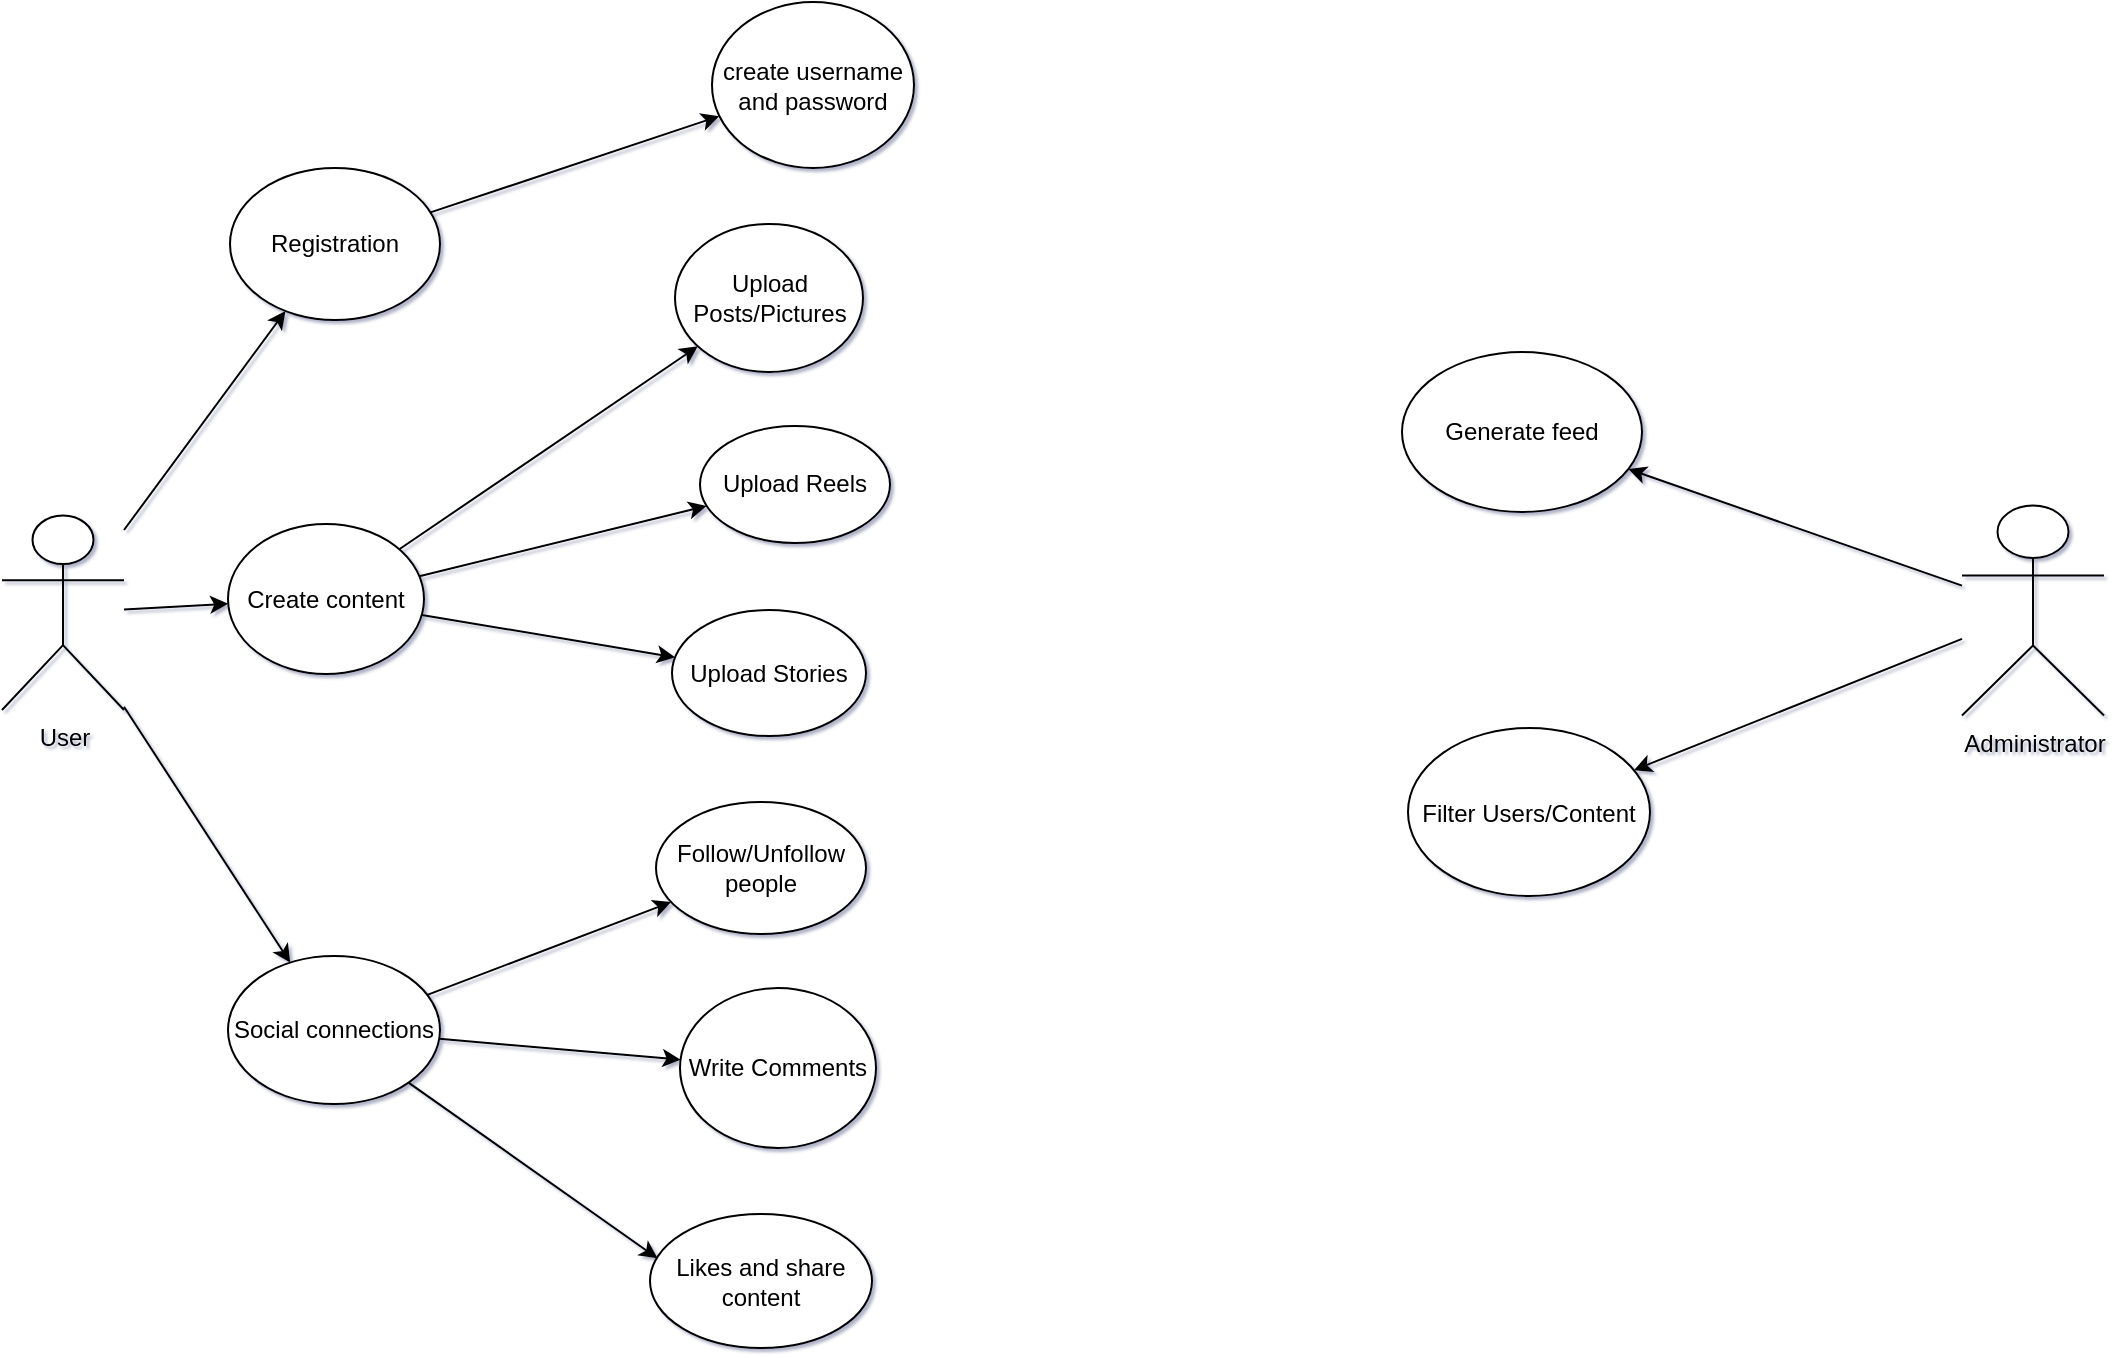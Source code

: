 <mxfile version="24.6.2" type="github">
  <diagram name="Page-1" id="YhcbfU36fzcSPiZ7HOi3">
    <mxGraphModel dx="1615" dy="1005" grid="1" gridSize="10" guides="1" tooltips="1" connect="1" arrows="1" fold="1" page="1" pageScale="1" pageWidth="1100" pageHeight="1700" math="0" shadow="1">
      <root>
        <mxCell id="0" />
        <mxCell id="1" parent="0" />
        <mxCell id="dHLcQP-WhuqxcJNnaXC4-1" value="User" style="shape=umlActor;verticalLabelPosition=bottom;verticalAlign=top;html=1;outlineConnect=0;labelBackgroundColor=none;" parent="1" vertex="1">
          <mxGeometry x="25" y="286.75" width="61" height="97.25" as="geometry" />
        </mxCell>
        <mxCell id="dHLcQP-WhuqxcJNnaXC4-3" value="Administrator" style="shape=umlActor;verticalLabelPosition=bottom;verticalAlign=top;html=1;outlineConnect=0;labelBackgroundColor=none;" parent="1" vertex="1">
          <mxGeometry x="1005" y="281.75" width="71" height="105" as="geometry" />
        </mxCell>
        <mxCell id="dHLcQP-WhuqxcJNnaXC4-5" value="Registration" style="ellipse;whiteSpace=wrap;html=1;labelBackgroundColor=none;" parent="1" vertex="1">
          <mxGeometry x="139" y="113" width="105" height="76" as="geometry" />
        </mxCell>
        <mxCell id="dHLcQP-WhuqxcJNnaXC4-6" value="Create content" style="ellipse;whiteSpace=wrap;html=1;labelBackgroundColor=none;" parent="1" vertex="1">
          <mxGeometry x="138" y="291" width="98" height="75" as="geometry" />
        </mxCell>
        <mxCell id="dHLcQP-WhuqxcJNnaXC4-7" value="Social connections" style="ellipse;whiteSpace=wrap;html=1;labelBackgroundColor=none;" parent="1" vertex="1">
          <mxGeometry x="138" y="507" width="106" height="74" as="geometry" />
        </mxCell>
        <mxCell id="dHLcQP-WhuqxcJNnaXC4-9" value="Upload Reels" style="ellipse;whiteSpace=wrap;html=1;labelBackgroundColor=none;" parent="1" vertex="1">
          <mxGeometry x="374" y="242" width="95" height="58.5" as="geometry" />
        </mxCell>
        <mxCell id="dHLcQP-WhuqxcJNnaXC4-11" value="create username and password" style="ellipse;whiteSpace=wrap;html=1;labelBackgroundColor=none;" parent="1" vertex="1">
          <mxGeometry x="380" y="30" width="101" height="83" as="geometry" />
        </mxCell>
        <mxCell id="dHLcQP-WhuqxcJNnaXC4-16" value="Follow/Unfollow people" style="ellipse;whiteSpace=wrap;html=1;labelBackgroundColor=none;" parent="1" vertex="1">
          <mxGeometry x="352" y="430" width="105" height="66" as="geometry" />
        </mxCell>
        <mxCell id="dHLcQP-WhuqxcJNnaXC4-19" value="Upload Posts/Pictures" style="ellipse;whiteSpace=wrap;html=1;labelBackgroundColor=none;" parent="1" vertex="1">
          <mxGeometry x="361.5" y="141" width="94" height="74" as="geometry" />
        </mxCell>
        <mxCell id="dHLcQP-WhuqxcJNnaXC4-22" value="" style="endArrow=classic;html=1;rounded=0;labelBackgroundColor=none;fontColor=default;" parent="1" source="dHLcQP-WhuqxcJNnaXC4-6" target="dHLcQP-WhuqxcJNnaXC4-19" edge="1">
          <mxGeometry width="50" height="50" relative="1" as="geometry">
            <mxPoint x="212" y="230" as="sourcePoint" />
            <mxPoint x="262" y="180" as="targetPoint" />
            <Array as="points" />
          </mxGeometry>
        </mxCell>
        <mxCell id="dHLcQP-WhuqxcJNnaXC4-28" value="Upload Stories" style="ellipse;whiteSpace=wrap;html=1;labelBackgroundColor=none;" parent="1" vertex="1">
          <mxGeometry x="360" y="334" width="97" height="63" as="geometry" />
        </mxCell>
        <mxCell id="dHLcQP-WhuqxcJNnaXC4-29" value="" style="endArrow=classic;html=1;rounded=0;labelBackgroundColor=none;fontColor=default;" parent="1" source="dHLcQP-WhuqxcJNnaXC4-6" target="dHLcQP-WhuqxcJNnaXC4-28" edge="1">
          <mxGeometry width="50" height="50" relative="1" as="geometry">
            <mxPoint x="260" y="351" as="sourcePoint" />
            <mxPoint x="310" y="301" as="targetPoint" />
            <Array as="points" />
          </mxGeometry>
        </mxCell>
        <mxCell id="dHLcQP-WhuqxcJNnaXC4-30" value="Write Comments" style="ellipse;whiteSpace=wrap;html=1;labelBackgroundColor=none;" parent="1" vertex="1">
          <mxGeometry x="364" y="523" width="98" height="80" as="geometry" />
        </mxCell>
        <mxCell id="dHLcQP-WhuqxcJNnaXC4-33" value="Likes and share content" style="ellipse;whiteSpace=wrap;html=1;labelBackgroundColor=none;" parent="1" vertex="1">
          <mxGeometry x="349" y="636" width="111" height="67" as="geometry" />
        </mxCell>
        <mxCell id="dHLcQP-WhuqxcJNnaXC4-34" value="" style="endArrow=classic;html=1;rounded=0;labelBackgroundColor=none;fontColor=default;" parent="1" source="dHLcQP-WhuqxcJNnaXC4-7" target="dHLcQP-WhuqxcJNnaXC4-16" edge="1">
          <mxGeometry width="50" height="50" relative="1" as="geometry">
            <mxPoint x="251" y="527" as="sourcePoint" />
            <mxPoint x="301" y="477" as="targetPoint" />
          </mxGeometry>
        </mxCell>
        <mxCell id="dHLcQP-WhuqxcJNnaXC4-35" value="" style="endArrow=classic;html=1;rounded=0;entryX=0.034;entryY=0.331;entryDx=0;entryDy=0;entryPerimeter=0;labelBackgroundColor=none;fontColor=default;" parent="1" source="dHLcQP-WhuqxcJNnaXC4-7" target="dHLcQP-WhuqxcJNnaXC4-33" edge="1">
          <mxGeometry width="50" height="50" relative="1" as="geometry">
            <mxPoint x="253" y="667" as="sourcePoint" />
            <mxPoint x="303" y="617" as="targetPoint" />
            <Array as="points" />
          </mxGeometry>
        </mxCell>
        <mxCell id="dHLcQP-WhuqxcJNnaXC4-36" value="" style="endArrow=classic;html=1;rounded=0;labelBackgroundColor=none;fontColor=default;" parent="1" source="dHLcQP-WhuqxcJNnaXC4-7" target="dHLcQP-WhuqxcJNnaXC4-30" edge="1">
          <mxGeometry width="50" height="50" relative="1" as="geometry">
            <mxPoint x="302" y="606" as="sourcePoint" />
            <mxPoint x="352" y="556" as="targetPoint" />
          </mxGeometry>
        </mxCell>
        <mxCell id="dHLcQP-WhuqxcJNnaXC4-37" value="Generate feed" style="ellipse;whiteSpace=wrap;html=1;labelBackgroundColor=none;" parent="1" vertex="1">
          <mxGeometry x="725" y="205" width="120" height="80" as="geometry" />
        </mxCell>
        <mxCell id="dHLcQP-WhuqxcJNnaXC4-40" value="&lt;div&gt;&lt;br&gt;&lt;/div&gt;&lt;div&gt;&lt;br&gt;&lt;/div&gt;&lt;div&gt;Filter Users/Content&lt;/div&gt;" style="ellipse;whiteSpace=wrap;html=1;verticalAlign=top;labelBackgroundColor=none;" parent="1" vertex="1">
          <mxGeometry x="728" y="393" width="121" height="84" as="geometry" />
        </mxCell>
        <mxCell id="dHLcQP-WhuqxcJNnaXC4-46" value="" style="endArrow=classic;html=1;rounded=0;labelBackgroundColor=none;fontColor=default;" parent="1" source="dHLcQP-WhuqxcJNnaXC4-1" target="dHLcQP-WhuqxcJNnaXC4-5" edge="1">
          <mxGeometry width="50" height="50" relative="1" as="geometry">
            <mxPoint x="86" y="218" as="sourcePoint" />
            <mxPoint x="136" y="168" as="targetPoint" />
          </mxGeometry>
        </mxCell>
        <mxCell id="dHLcQP-WhuqxcJNnaXC4-47" value="" style="endArrow=classic;html=1;rounded=0;labelBackgroundColor=none;fontColor=default;" parent="1" source="dHLcQP-WhuqxcJNnaXC4-1" target="dHLcQP-WhuqxcJNnaXC4-7" edge="1">
          <mxGeometry width="50" height="50" relative="1" as="geometry">
            <mxPoint x="81" y="428" as="sourcePoint" />
            <mxPoint x="131" y="378" as="targetPoint" />
          </mxGeometry>
        </mxCell>
        <mxCell id="dHLcQP-WhuqxcJNnaXC4-48" value="" style="endArrow=classic;html=1;rounded=0;labelBackgroundColor=none;fontColor=default;" parent="1" source="dHLcQP-WhuqxcJNnaXC4-1" target="dHLcQP-WhuqxcJNnaXC4-6" edge="1">
          <mxGeometry width="50" height="50" relative="1" as="geometry">
            <mxPoint x="120" y="330" as="sourcePoint" />
            <mxPoint x="170" y="280" as="targetPoint" />
          </mxGeometry>
        </mxCell>
        <mxCell id="dHLcQP-WhuqxcJNnaXC4-49" value="" style="endArrow=classic;html=1;rounded=0;labelBackgroundColor=none;fontColor=default;" parent="1" source="dHLcQP-WhuqxcJNnaXC4-3" target="dHLcQP-WhuqxcJNnaXC4-37" edge="1">
          <mxGeometry width="50" height="50" relative="1" as="geometry">
            <mxPoint x="924" y="294" as="sourcePoint" />
            <mxPoint x="959" y="235" as="targetPoint" />
          </mxGeometry>
        </mxCell>
        <mxCell id="dHLcQP-WhuqxcJNnaXC4-50" value="" style="endArrow=classic;html=1;rounded=0;labelBackgroundColor=none;fontColor=default;" parent="1" source="dHLcQP-WhuqxcJNnaXC4-3" target="dHLcQP-WhuqxcJNnaXC4-40" edge="1">
          <mxGeometry width="50" height="50" relative="1" as="geometry">
            <mxPoint x="949" y="462" as="sourcePoint" />
            <mxPoint x="999" y="412" as="targetPoint" />
          </mxGeometry>
        </mxCell>
        <mxCell id="dHLcQP-WhuqxcJNnaXC4-51" value="" style="endArrow=classic;html=1;rounded=0;labelBackgroundColor=none;fontColor=default;" parent="1" source="dHLcQP-WhuqxcJNnaXC4-5" target="dHLcQP-WhuqxcJNnaXC4-11" edge="1">
          <mxGeometry width="50" height="50" relative="1" as="geometry">
            <mxPoint x="259" y="136" as="sourcePoint" />
            <mxPoint x="309" y="86" as="targetPoint" />
          </mxGeometry>
        </mxCell>
        <mxCell id="dHLcQP-WhuqxcJNnaXC4-52" value="" style="endArrow=classic;html=1;rounded=0;labelBackgroundColor=none;fontColor=default;" parent="1" source="dHLcQP-WhuqxcJNnaXC4-6" target="dHLcQP-WhuqxcJNnaXC4-9" edge="1">
          <mxGeometry width="50" height="50" relative="1" as="geometry">
            <mxPoint x="281" y="322" as="sourcePoint" />
            <mxPoint x="331" y="272" as="targetPoint" />
          </mxGeometry>
        </mxCell>
      </root>
    </mxGraphModel>
  </diagram>
</mxfile>
